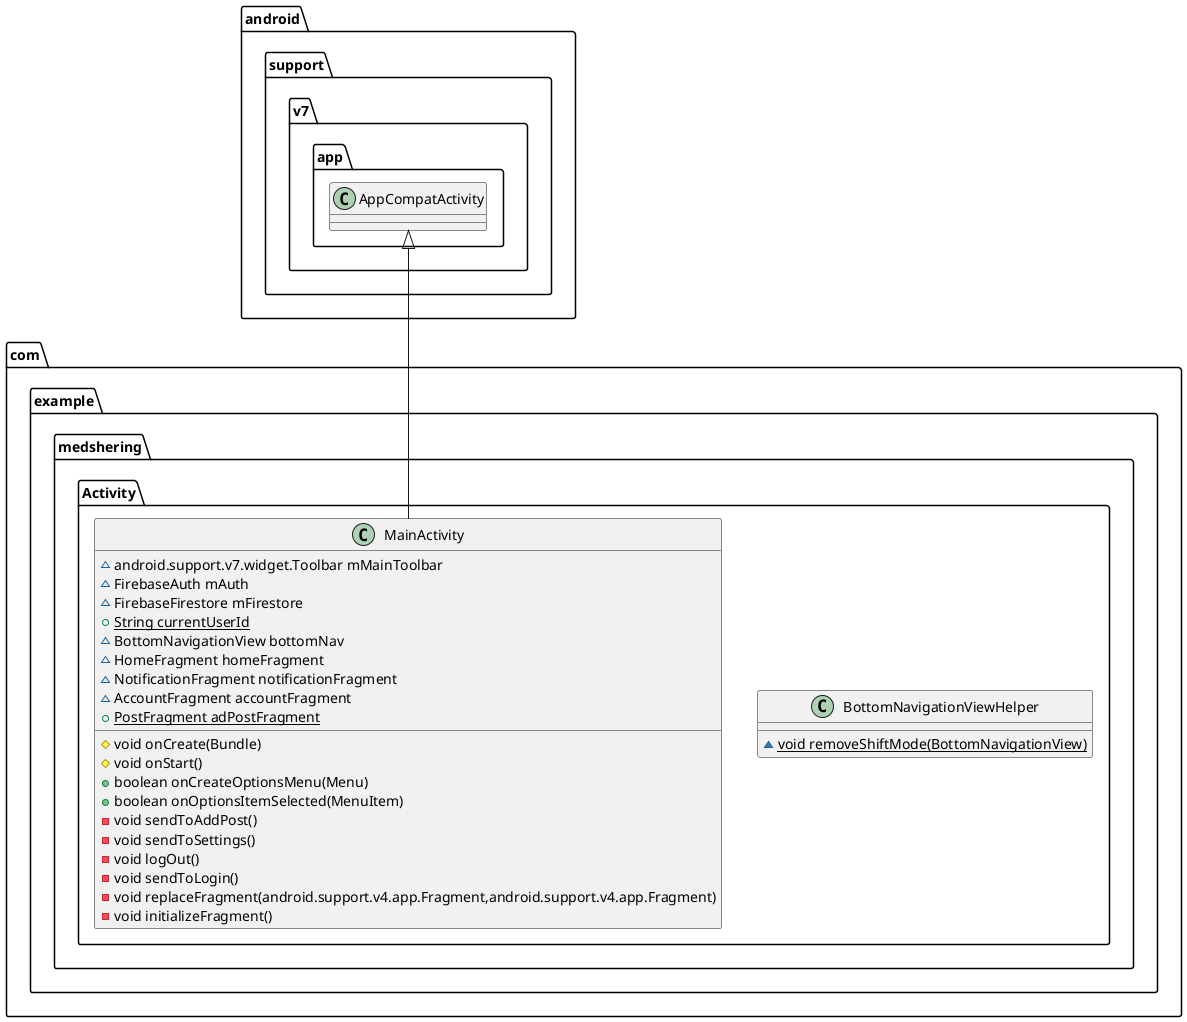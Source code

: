 @startuml
class com.example.medshering.Activity.BottomNavigationViewHelper {
~ {static} void removeShiftMode(BottomNavigationView)
}
class com.example.medshering.Activity.MainActivity {
~ android.support.v7.widget.Toolbar mMainToolbar
~ FirebaseAuth mAuth
~ FirebaseFirestore mFirestore
+ {static} String currentUserId
~ BottomNavigationView bottomNav
~ HomeFragment homeFragment
~ NotificationFragment notificationFragment
~ AccountFragment accountFragment
+ {static} PostFragment adPostFragment
# void onCreate(Bundle)
# void onStart()
+ boolean onCreateOptionsMenu(Menu)
+ boolean onOptionsItemSelected(MenuItem)
- void sendToAddPost()
- void sendToSettings()
- void logOut()
- void sendToLogin()
- void replaceFragment(android.support.v4.app.Fragment,android.support.v4.app.Fragment)
- void initializeFragment()
}


android.support.v7.app.AppCompatActivity <|-- com.example.medshering.Activity.MainActivity
@enduml